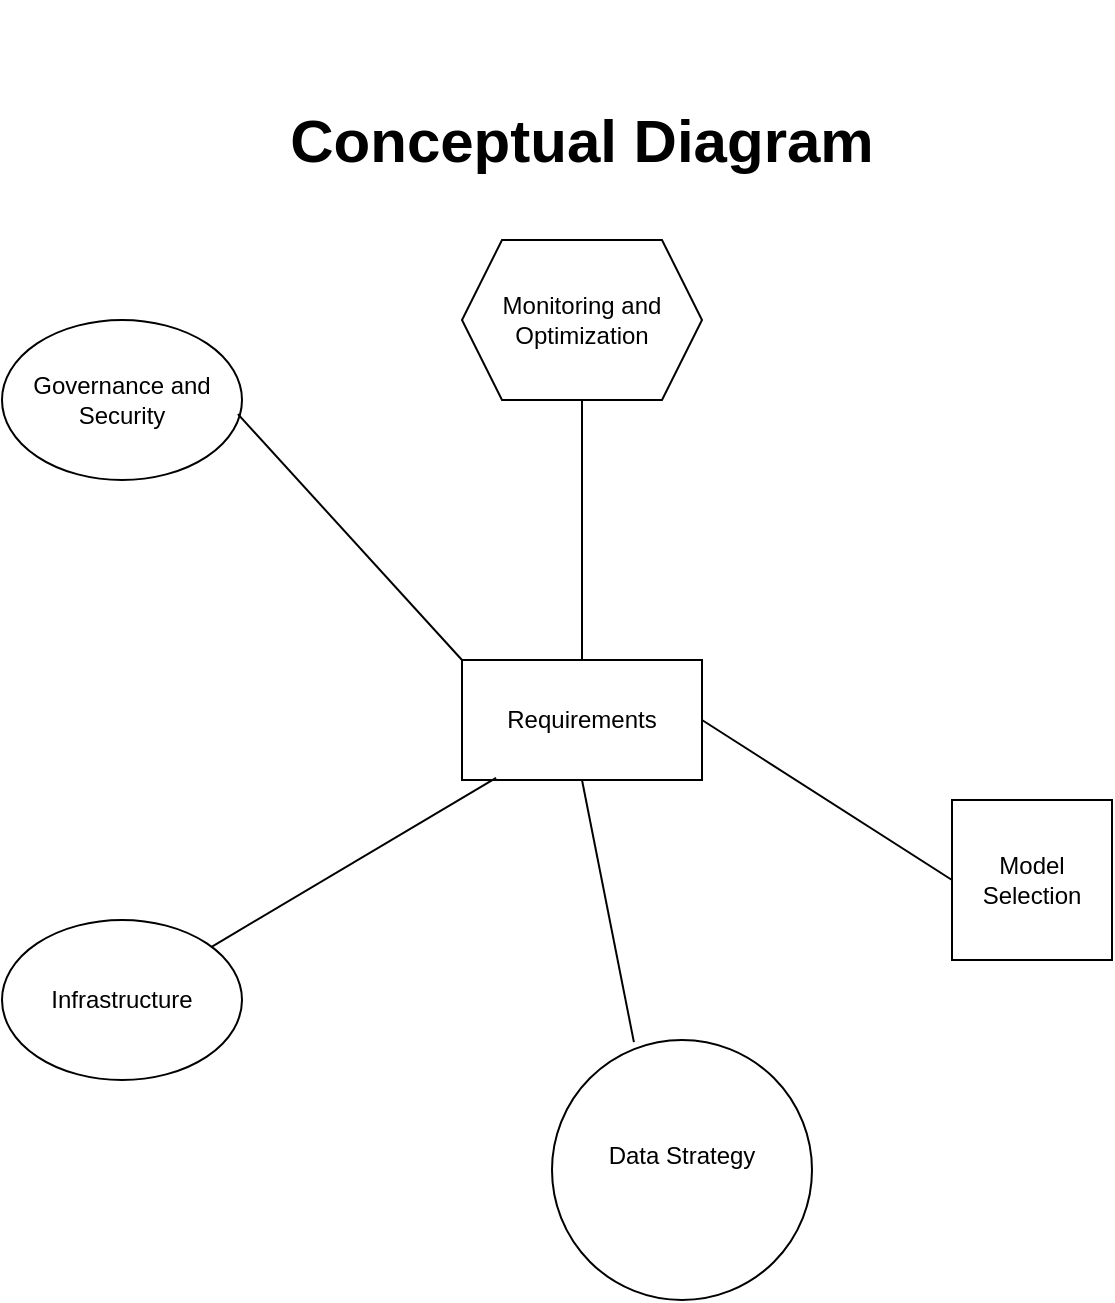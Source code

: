 <mxfile version="26.0.10">
  <diagram name="Page-1" id="mI1sUd31XjTTY4oK7mmi">
    <mxGraphModel dx="1426" dy="781" grid="1" gridSize="10" guides="1" tooltips="1" connect="1" arrows="1" fold="1" page="1" pageScale="1" pageWidth="850" pageHeight="1100" math="0" shadow="0">
      <root>
        <mxCell id="0" />
        <mxCell id="1" parent="0" />
        <mxCell id="uLaveGNth0pzxFPSRHT6-1" value="Requirements" style="rounded=0;whiteSpace=wrap;html=1;" parent="1" vertex="1">
          <mxGeometry x="365" y="360" width="120" height="60" as="geometry" />
        </mxCell>
        <mxCell id="uLaveGNth0pzxFPSRHT6-2" value="Data Strategy&lt;div&gt;&lt;br&gt;&lt;/div&gt;" style="ellipse;whiteSpace=wrap;html=1;aspect=fixed;" parent="1" vertex="1">
          <mxGeometry x="410" y="550" width="130" height="130" as="geometry" />
        </mxCell>
        <mxCell id="uLaveGNth0pzxFPSRHT6-3" value="Conceptual Diagram" style="text;html=1;align=center;verticalAlign=middle;whiteSpace=wrap;rounded=0;fontStyle=1;fontSize=30;" parent="1" vertex="1">
          <mxGeometry x="255" y="30" width="340" height="140" as="geometry" />
        </mxCell>
        <mxCell id="uLaveGNth0pzxFPSRHT6-4" value="" style="endArrow=none;html=1;rounded=0;entryX=0.5;entryY=1;entryDx=0;entryDy=0;exitX=0.315;exitY=0.008;exitDx=0;exitDy=0;exitPerimeter=0;" parent="1" source="uLaveGNth0pzxFPSRHT6-2" target="uLaveGNth0pzxFPSRHT6-1" edge="1">
          <mxGeometry width="50" height="50" relative="1" as="geometry">
            <mxPoint x="400" y="420" as="sourcePoint" />
            <mxPoint x="450" y="370" as="targetPoint" />
          </mxGeometry>
        </mxCell>
        <mxCell id="uLaveGNth0pzxFPSRHT6-5" value="Model Selection" style="whiteSpace=wrap;html=1;aspect=fixed;" parent="1" vertex="1">
          <mxGeometry x="610" y="430" width="80" height="80" as="geometry" />
        </mxCell>
        <mxCell id="uLaveGNth0pzxFPSRHT6-7" value="" style="endArrow=none;html=1;rounded=0;entryX=0;entryY=0.5;entryDx=0;entryDy=0;exitX=1;exitY=0.5;exitDx=0;exitDy=0;" parent="1" source="uLaveGNth0pzxFPSRHT6-1" target="uLaveGNth0pzxFPSRHT6-5" edge="1">
          <mxGeometry width="50" height="50" relative="1" as="geometry">
            <mxPoint x="400" y="420" as="sourcePoint" />
            <mxPoint x="450" y="370" as="targetPoint" />
          </mxGeometry>
        </mxCell>
        <mxCell id="zoaQyAbFEI9wH2-aGdHy-1" value="Infrastructure" style="ellipse;whiteSpace=wrap;html=1;" vertex="1" parent="1">
          <mxGeometry x="135" y="490" width="120" height="80" as="geometry" />
        </mxCell>
        <mxCell id="zoaQyAbFEI9wH2-aGdHy-2" value="" style="endArrow=none;html=1;rounded=0;entryX=0.142;entryY=0.983;entryDx=0;entryDy=0;entryPerimeter=0;" edge="1" parent="1" source="zoaQyAbFEI9wH2-aGdHy-1" target="uLaveGNth0pzxFPSRHT6-1">
          <mxGeometry width="50" height="50" relative="1" as="geometry">
            <mxPoint x="400" y="430" as="sourcePoint" />
            <mxPoint x="380" y="430" as="targetPoint" />
          </mxGeometry>
        </mxCell>
        <mxCell id="zoaQyAbFEI9wH2-aGdHy-3" value="Governance and Security" style="ellipse;whiteSpace=wrap;html=1;" vertex="1" parent="1">
          <mxGeometry x="135" y="190" width="120" height="80" as="geometry" />
        </mxCell>
        <mxCell id="zoaQyAbFEI9wH2-aGdHy-7" value="" style="endArrow=none;html=1;rounded=0;exitX=0.983;exitY=0.588;exitDx=0;exitDy=0;exitPerimeter=0;entryX=0;entryY=0;entryDx=0;entryDy=0;" edge="1" parent="1" source="zoaQyAbFEI9wH2-aGdHy-3" target="uLaveGNth0pzxFPSRHT6-1">
          <mxGeometry width="50" height="50" relative="1" as="geometry">
            <mxPoint x="400" y="430" as="sourcePoint" />
            <mxPoint x="370" y="359" as="targetPoint" />
            <Array as="points" />
          </mxGeometry>
        </mxCell>
        <mxCell id="zoaQyAbFEI9wH2-aGdHy-8" value="Monitoring and Optimization" style="shape=hexagon;perimeter=hexagonPerimeter2;whiteSpace=wrap;html=1;fixedSize=1;" vertex="1" parent="1">
          <mxGeometry x="365" y="150" width="120" height="80" as="geometry" />
        </mxCell>
        <mxCell id="zoaQyAbFEI9wH2-aGdHy-9" value="" style="endArrow=none;html=1;rounded=0;entryX=0.5;entryY=1;entryDx=0;entryDy=0;exitX=0.5;exitY=0;exitDx=0;exitDy=0;" edge="1" parent="1" source="uLaveGNth0pzxFPSRHT6-1" target="zoaQyAbFEI9wH2-aGdHy-8">
          <mxGeometry width="50" height="50" relative="1" as="geometry">
            <mxPoint x="400" y="430" as="sourcePoint" />
            <mxPoint x="450" y="380" as="targetPoint" />
          </mxGeometry>
        </mxCell>
      </root>
    </mxGraphModel>
  </diagram>
</mxfile>
